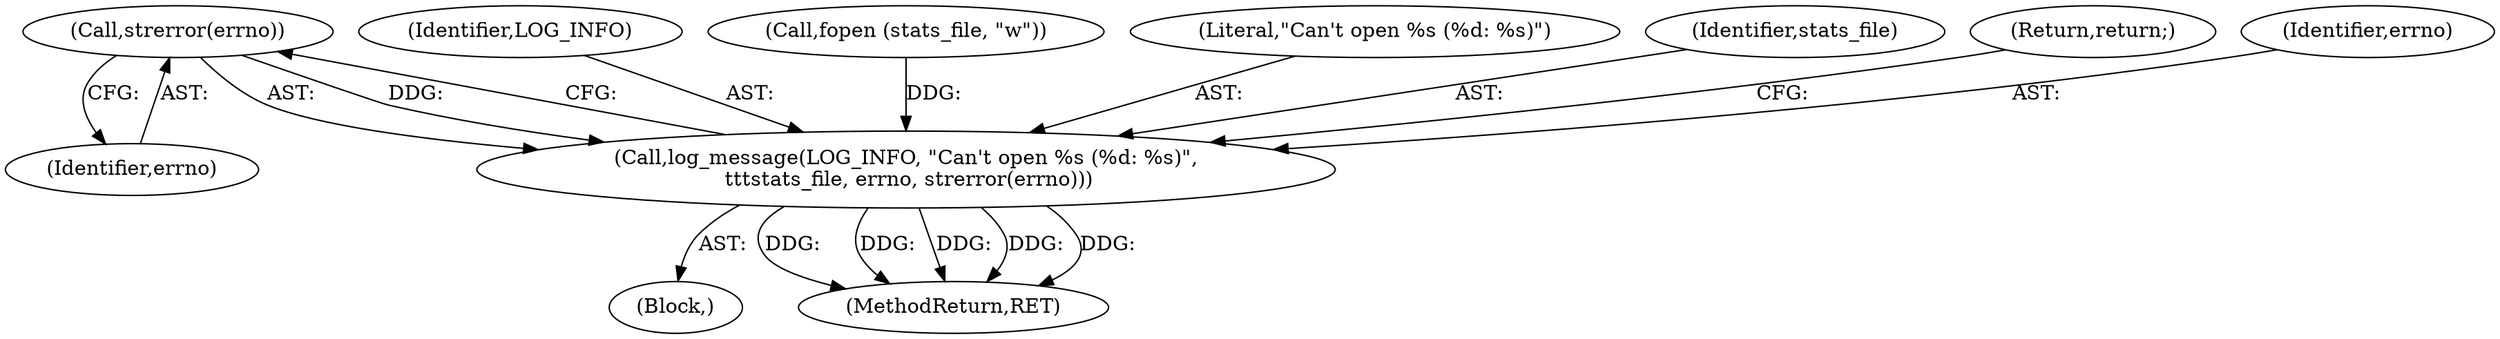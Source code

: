 digraph "0_keepalived_04f2d32871bb3b11d7dc024039952f2fe2750306_6@API" {
"1000118" [label="(Call,strerror(errno))"];
"1000113" [label="(Call,log_message(LOG_INFO, \"Can't open %s (%d: %s)\",\n \t\t\tstats_file, errno, strerror(errno)))"];
"1000118" [label="(Call,strerror(errno))"];
"1000114" [label="(Identifier,LOG_INFO)"];
"1000113" [label="(Call,log_message(LOG_INFO, \"Can't open %s (%d: %s)\",\n \t\t\tstats_file, errno, strerror(errno)))"];
"1000112" [label="(Block,)"];
"1000274" [label="(MethodReturn,RET)"];
"1000106" [label="(Call,fopen (stats_file, \"w\"))"];
"1000115" [label="(Literal,\"Can't open %s (%d: %s)\")"];
"1000119" [label="(Identifier,errno)"];
"1000116" [label="(Identifier,stats_file)"];
"1000120" [label="(Return,return;)"];
"1000117" [label="(Identifier,errno)"];
"1000118" -> "1000113"  [label="AST: "];
"1000118" -> "1000119"  [label="CFG: "];
"1000119" -> "1000118"  [label="AST: "];
"1000113" -> "1000118"  [label="CFG: "];
"1000118" -> "1000113"  [label="DDG: "];
"1000113" -> "1000112"  [label="AST: "];
"1000114" -> "1000113"  [label="AST: "];
"1000115" -> "1000113"  [label="AST: "];
"1000116" -> "1000113"  [label="AST: "];
"1000117" -> "1000113"  [label="AST: "];
"1000120" -> "1000113"  [label="CFG: "];
"1000113" -> "1000274"  [label="DDG: "];
"1000113" -> "1000274"  [label="DDG: "];
"1000113" -> "1000274"  [label="DDG: "];
"1000113" -> "1000274"  [label="DDG: "];
"1000113" -> "1000274"  [label="DDG: "];
"1000106" -> "1000113"  [label="DDG: "];
}

